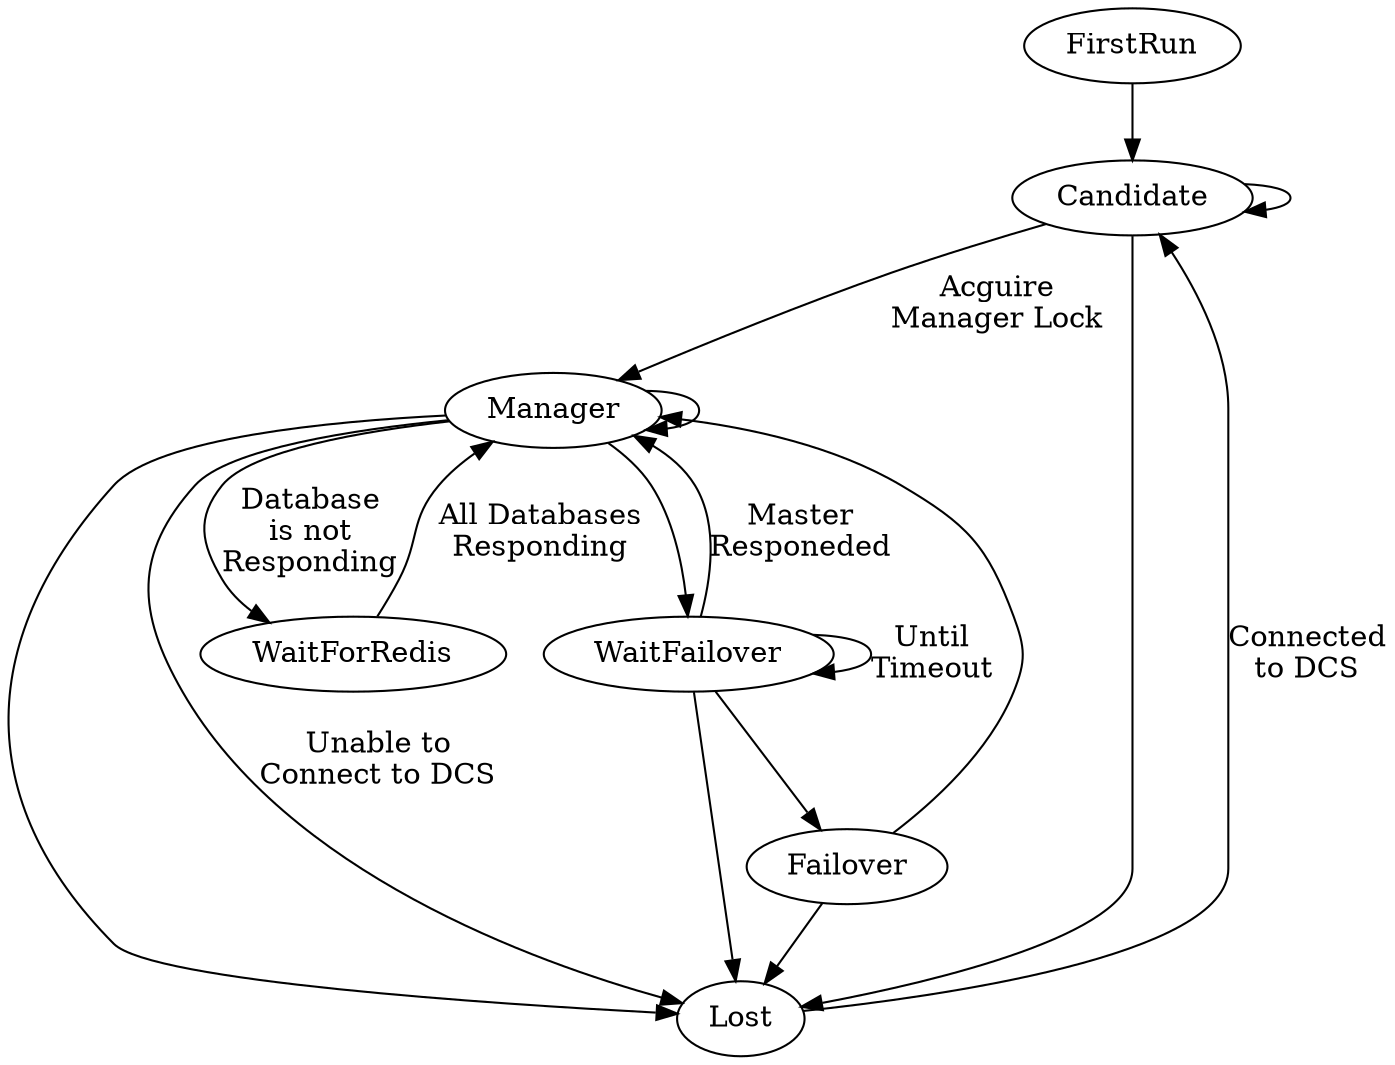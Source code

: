 digraph States {
    FirstRun -> Candidate
    Candidate -> Manager[label="Acguire\nManager Lock"]
    Candidate -> Candidate
    Candidate -> Lost
    subgraph NeedManagerLock {
        label="Needs\nManager Lock"
        color=lightgrey
        style=filled
        shape=box

        Manager -> Manager
        Manager -> Lost
        Manager -> WaitForRedis[label="Database\nis not\nResponding"]
        WaitForRedis -> Manager[label="All Databases\nResponding"]
        Manager -> WaitFailover
        WaitFailover -> WaitFailover[label="Until\nTimeout"]
        WaitFailover -> Manager[label="Master\nResponeded"]
        WaitFailover -> Failover
        WaitFailover -> Lost
        Failover -> Manager
        Failover -> Lost
    }
    Manager -> Lost[label="Unable to\nConnect to DCS"]
    Lost -> Candidate[label="Connected\nto DCS"]
}
